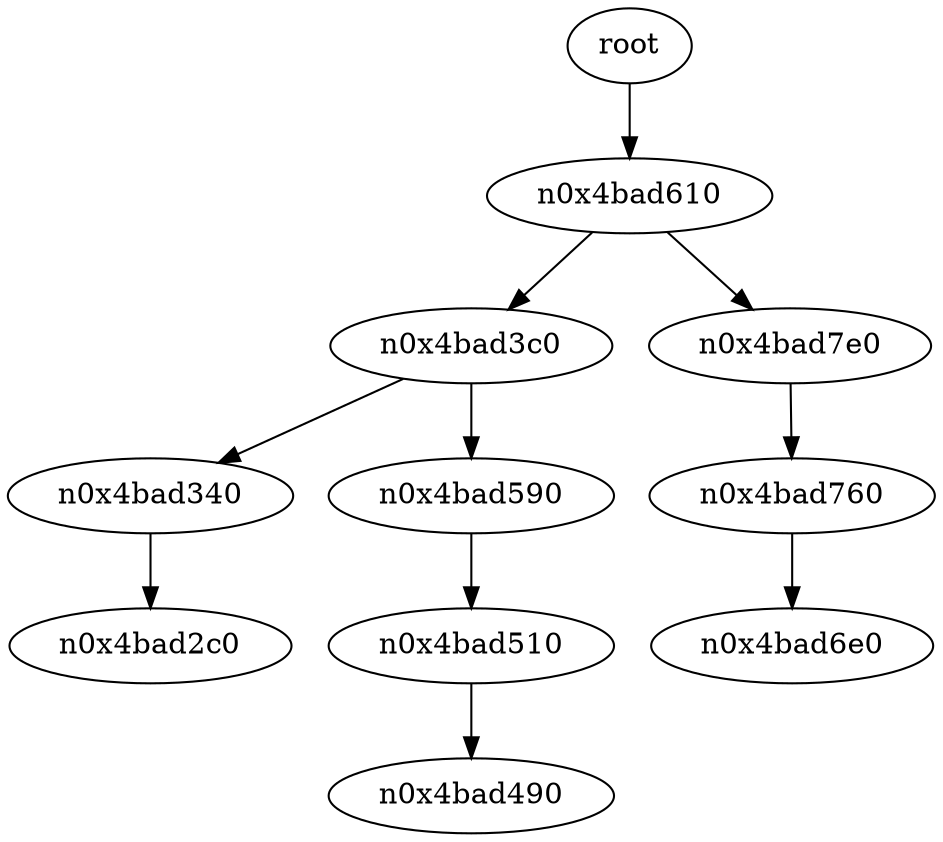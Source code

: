 digraph G {
n0x4bad1f0 [label="root"];
n0x4bad1f0 -> n0x4bad610;
n0x4bad610 -> n0x4bad3c0;
n0x4bad3c0 -> n0x4bad340;
n0x4bad340 -> n0x4bad2c0;
n0x4bad3c0 -> n0x4bad590;
n0x4bad590 -> n0x4bad510;
n0x4bad510 -> n0x4bad490;
n0x4bad610 -> n0x4bad7e0;
n0x4bad7e0 -> n0x4bad760;
n0x4bad760 -> n0x4bad6e0;
}
